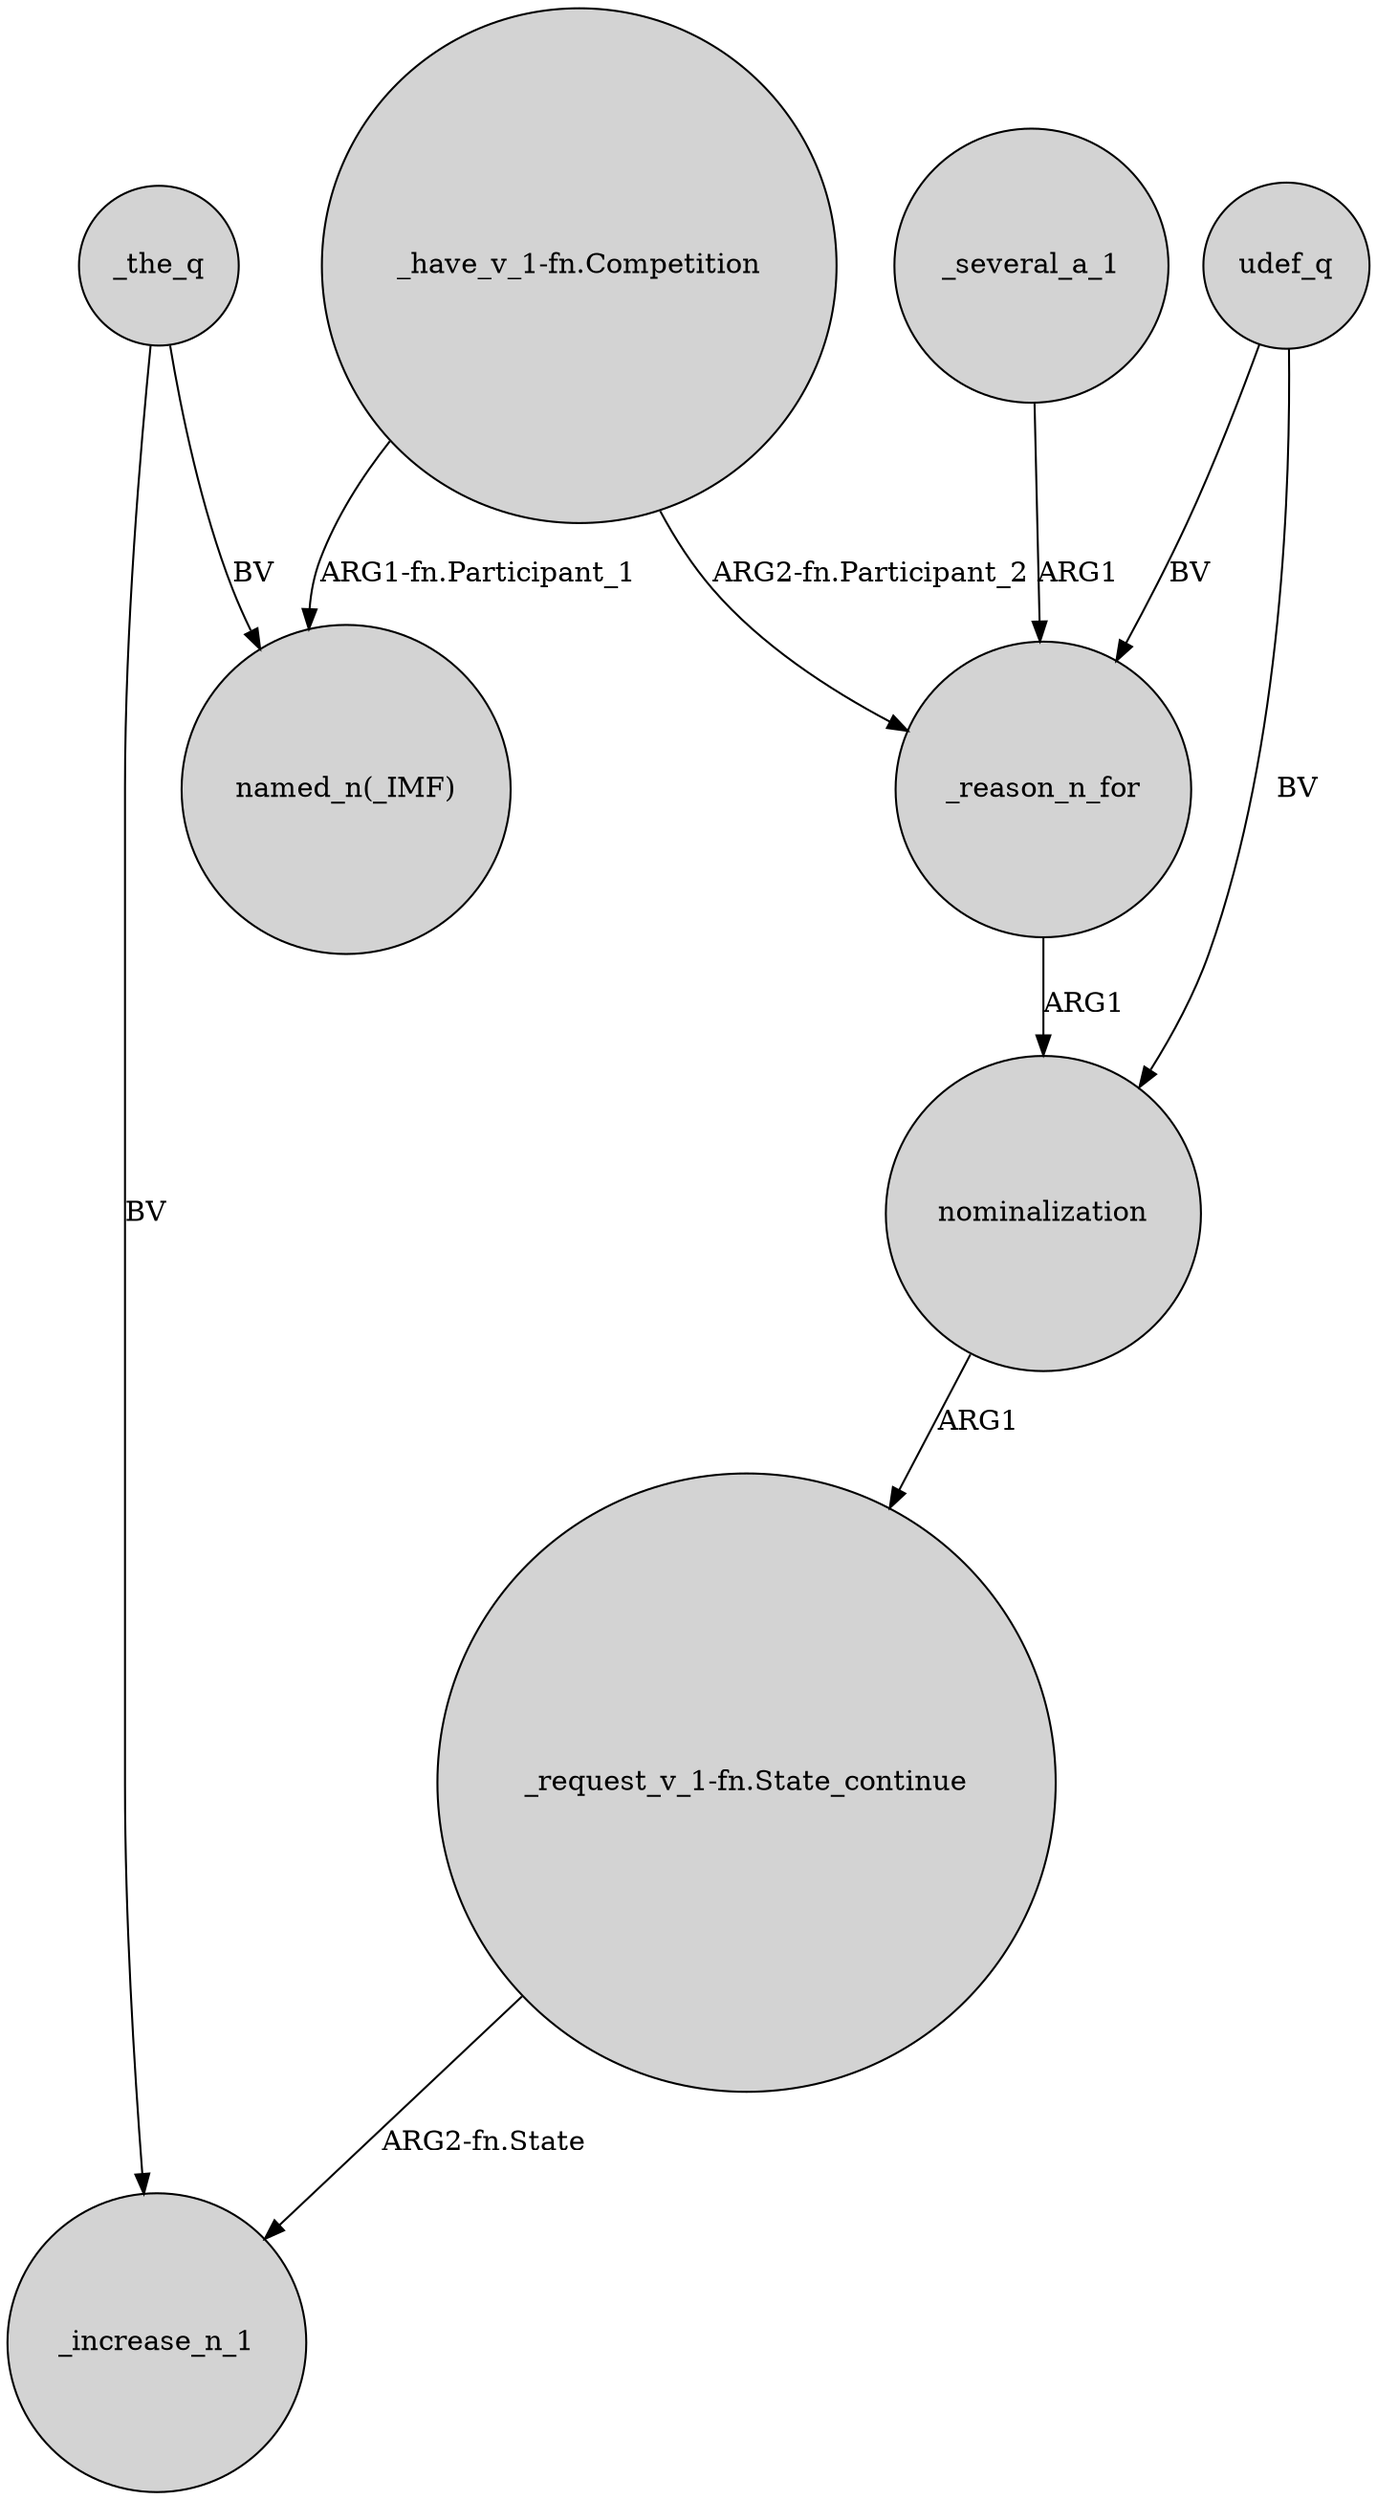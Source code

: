 digraph {
	node [shape=circle style=filled]
	"_have_v_1-fn.Competition" -> _reason_n_for [label="ARG2-fn.Participant_2"]
	_several_a_1 -> _reason_n_for [label=ARG1]
	nominalization -> "_request_v_1-fn.State_continue" [label=ARG1]
	"_request_v_1-fn.State_continue" -> _increase_n_1 [label="ARG2-fn.State"]
	_the_q -> "named_n(_IMF)" [label=BV]
	"_have_v_1-fn.Competition" -> "named_n(_IMF)" [label="ARG1-fn.Participant_1"]
	udef_q -> _reason_n_for [label=BV]
	_the_q -> _increase_n_1 [label=BV]
	_reason_n_for -> nominalization [label=ARG1]
	udef_q -> nominalization [label=BV]
}
